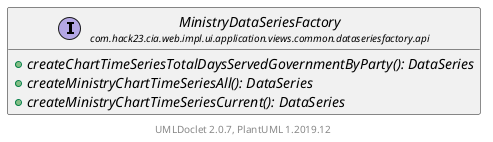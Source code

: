 @startuml
    set namespaceSeparator none
    hide empty fields
    hide empty methods

    interface "<size:14>MinistryDataSeriesFactory\n<size:10>com.hack23.cia.web.impl.ui.application.views.common.dataseriesfactory.api" as com.hack23.cia.web.impl.ui.application.views.common.dataseriesfactory.api.MinistryDataSeriesFactory [[MinistryDataSeriesFactory.html]] {
        {abstract} +createChartTimeSeriesTotalDaysServedGovernmentByParty(): DataSeries
        {abstract} +createMinistryChartTimeSeriesAll(): DataSeries
        {abstract} +createMinistryChartTimeSeriesCurrent(): DataSeries
    }

    center footer UMLDoclet 2.0.7, PlantUML 1.2019.12
@enduml
